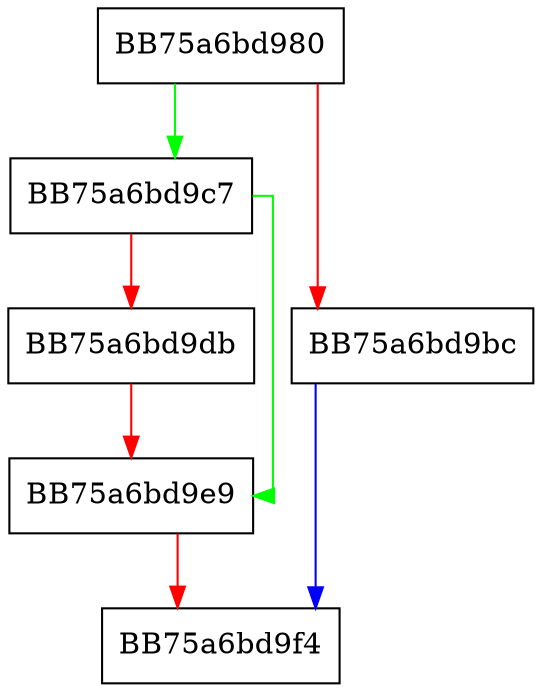 digraph DlpIsJitFileExtensionExcluded {
  node [shape="box"];
  graph [splines=ortho];
  BB75a6bd980 -> BB75a6bd9c7 [color="green"];
  BB75a6bd980 -> BB75a6bd9bc [color="red"];
  BB75a6bd9bc -> BB75a6bd9f4 [color="blue"];
  BB75a6bd9c7 -> BB75a6bd9e9 [color="green"];
  BB75a6bd9c7 -> BB75a6bd9db [color="red"];
  BB75a6bd9db -> BB75a6bd9e9 [color="red"];
  BB75a6bd9e9 -> BB75a6bd9f4 [color="red"];
}